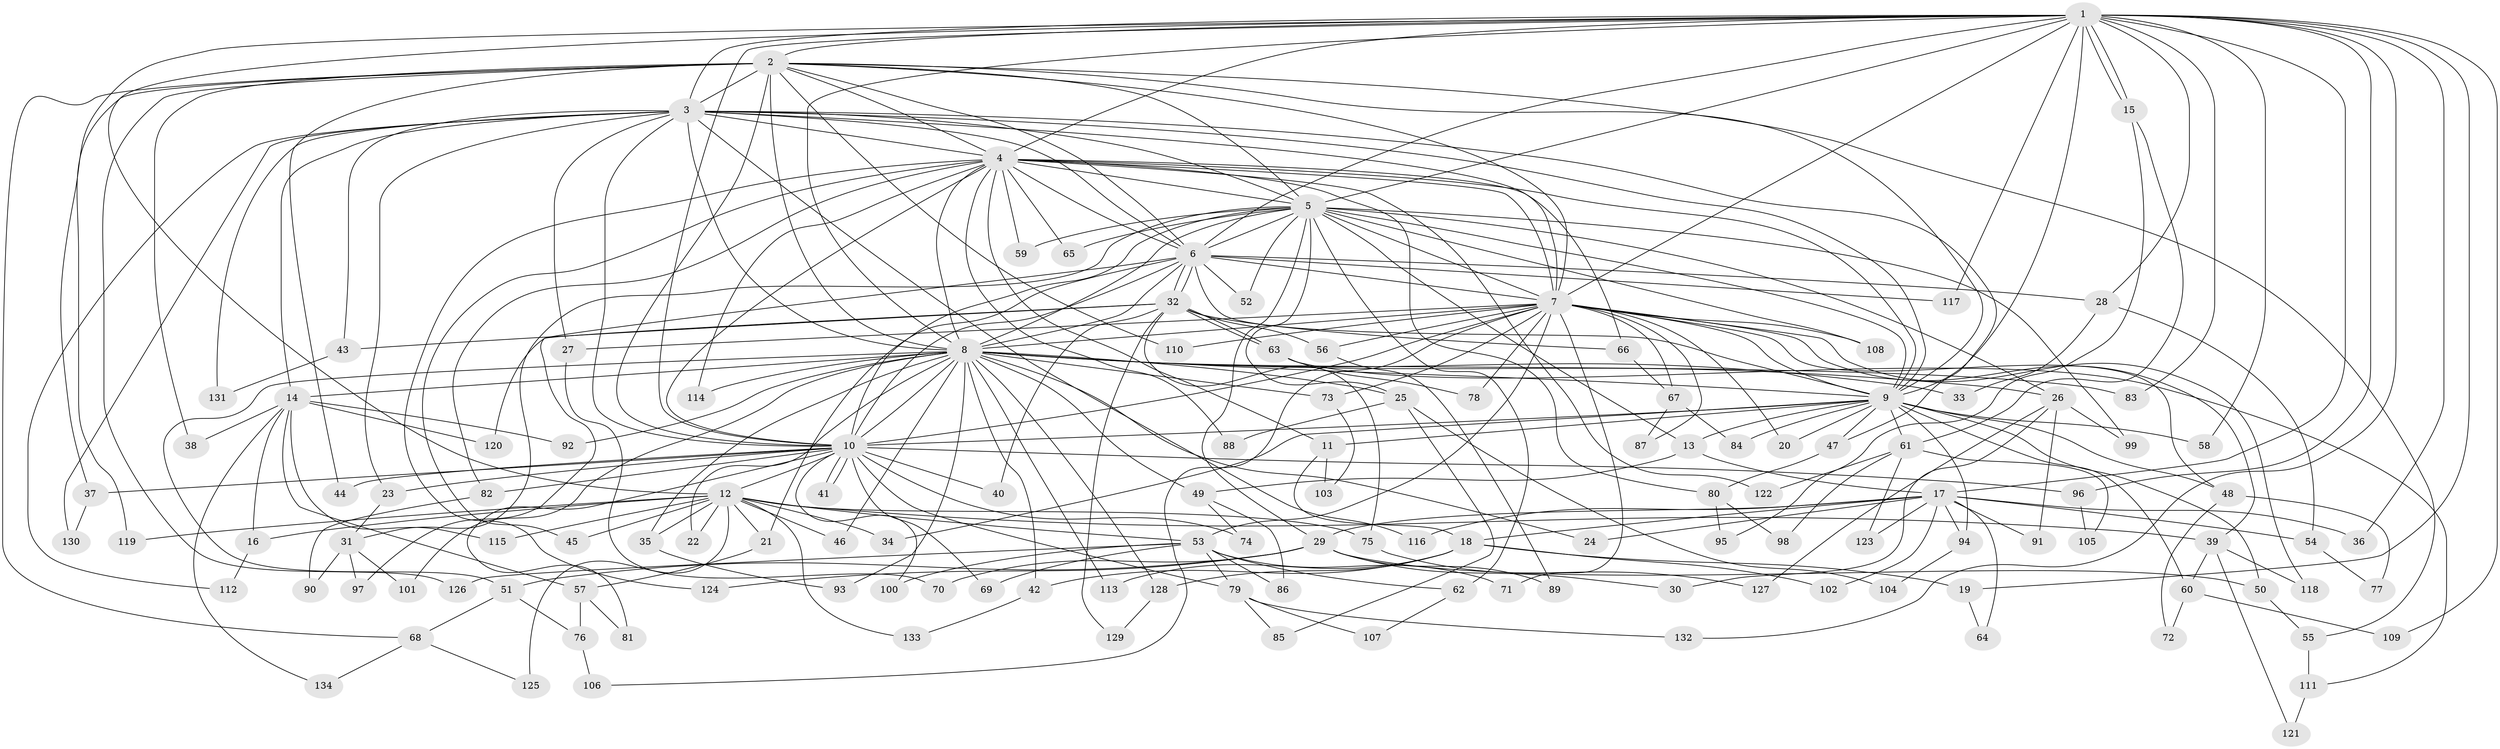 // Generated by graph-tools (version 1.1) at 2025/25/03/09/25 03:25:45]
// undirected, 134 vertices, 293 edges
graph export_dot {
graph [start="1"]
  node [color=gray90,style=filled];
  1;
  2;
  3;
  4;
  5;
  6;
  7;
  8;
  9;
  10;
  11;
  12;
  13;
  14;
  15;
  16;
  17;
  18;
  19;
  20;
  21;
  22;
  23;
  24;
  25;
  26;
  27;
  28;
  29;
  30;
  31;
  32;
  33;
  34;
  35;
  36;
  37;
  38;
  39;
  40;
  41;
  42;
  43;
  44;
  45;
  46;
  47;
  48;
  49;
  50;
  51;
  52;
  53;
  54;
  55;
  56;
  57;
  58;
  59;
  60;
  61;
  62;
  63;
  64;
  65;
  66;
  67;
  68;
  69;
  70;
  71;
  72;
  73;
  74;
  75;
  76;
  77;
  78;
  79;
  80;
  81;
  82;
  83;
  84;
  85;
  86;
  87;
  88;
  89;
  90;
  91;
  92;
  93;
  94;
  95;
  96;
  97;
  98;
  99;
  100;
  101;
  102;
  103;
  104;
  105;
  106;
  107;
  108;
  109;
  110;
  111;
  112;
  113;
  114;
  115;
  116;
  117;
  118;
  119;
  120;
  121;
  122;
  123;
  124;
  125;
  126;
  127;
  128;
  129;
  130;
  131;
  132;
  133;
  134;
  1 -- 2;
  1 -- 3;
  1 -- 4;
  1 -- 5;
  1 -- 6;
  1 -- 7;
  1 -- 8;
  1 -- 9;
  1 -- 10;
  1 -- 12;
  1 -- 15;
  1 -- 15;
  1 -- 17;
  1 -- 19;
  1 -- 28;
  1 -- 36;
  1 -- 37;
  1 -- 58;
  1 -- 83;
  1 -- 96;
  1 -- 109;
  1 -- 117;
  1 -- 132;
  2 -- 3;
  2 -- 4;
  2 -- 5;
  2 -- 6;
  2 -- 7;
  2 -- 8;
  2 -- 9;
  2 -- 10;
  2 -- 38;
  2 -- 44;
  2 -- 55;
  2 -- 68;
  2 -- 110;
  2 -- 119;
  2 -- 126;
  3 -- 4;
  3 -- 5;
  3 -- 6;
  3 -- 7;
  3 -- 8;
  3 -- 9;
  3 -- 10;
  3 -- 14;
  3 -- 23;
  3 -- 27;
  3 -- 43;
  3 -- 47;
  3 -- 112;
  3 -- 116;
  3 -- 130;
  3 -- 131;
  4 -- 5;
  4 -- 6;
  4 -- 7;
  4 -- 8;
  4 -- 9;
  4 -- 10;
  4 -- 11;
  4 -- 45;
  4 -- 59;
  4 -- 65;
  4 -- 66;
  4 -- 80;
  4 -- 82;
  4 -- 88;
  4 -- 114;
  4 -- 122;
  4 -- 124;
  5 -- 6;
  5 -- 7;
  5 -- 8;
  5 -- 9;
  5 -- 10;
  5 -- 13;
  5 -- 25;
  5 -- 26;
  5 -- 29;
  5 -- 31;
  5 -- 52;
  5 -- 59;
  5 -- 62;
  5 -- 65;
  5 -- 99;
  5 -- 108;
  6 -- 7;
  6 -- 8;
  6 -- 9;
  6 -- 10;
  6 -- 21;
  6 -- 28;
  6 -- 32;
  6 -- 32;
  6 -- 52;
  6 -- 97;
  6 -- 117;
  7 -- 8;
  7 -- 9;
  7 -- 10;
  7 -- 20;
  7 -- 27;
  7 -- 39;
  7 -- 48;
  7 -- 53;
  7 -- 56;
  7 -- 67;
  7 -- 71;
  7 -- 73;
  7 -- 78;
  7 -- 87;
  7 -- 106;
  7 -- 108;
  7 -- 110;
  7 -- 118;
  8 -- 9;
  8 -- 10;
  8 -- 14;
  8 -- 22;
  8 -- 24;
  8 -- 25;
  8 -- 26;
  8 -- 33;
  8 -- 35;
  8 -- 42;
  8 -- 46;
  8 -- 49;
  8 -- 51;
  8 -- 73;
  8 -- 83;
  8 -- 92;
  8 -- 93;
  8 -- 101;
  8 -- 113;
  8 -- 114;
  8 -- 128;
  9 -- 10;
  9 -- 11;
  9 -- 13;
  9 -- 20;
  9 -- 34;
  9 -- 47;
  9 -- 48;
  9 -- 50;
  9 -- 58;
  9 -- 60;
  9 -- 61;
  9 -- 84;
  9 -- 94;
  10 -- 12;
  10 -- 23;
  10 -- 37;
  10 -- 40;
  10 -- 41;
  10 -- 41;
  10 -- 44;
  10 -- 69;
  10 -- 74;
  10 -- 79;
  10 -- 81;
  10 -- 82;
  10 -- 96;
  10 -- 100;
  11 -- 18;
  11 -- 103;
  12 -- 16;
  12 -- 21;
  12 -- 22;
  12 -- 34;
  12 -- 35;
  12 -- 39;
  12 -- 45;
  12 -- 46;
  12 -- 53;
  12 -- 75;
  12 -- 115;
  12 -- 119;
  12 -- 125;
  12 -- 133;
  13 -- 17;
  13 -- 49;
  14 -- 16;
  14 -- 38;
  14 -- 57;
  14 -- 92;
  14 -- 115;
  14 -- 120;
  14 -- 134;
  15 -- 61;
  15 -- 95;
  16 -- 112;
  17 -- 18;
  17 -- 24;
  17 -- 29;
  17 -- 36;
  17 -- 54;
  17 -- 64;
  17 -- 91;
  17 -- 94;
  17 -- 102;
  17 -- 116;
  17 -- 123;
  18 -- 19;
  18 -- 42;
  18 -- 102;
  18 -- 113;
  18 -- 128;
  19 -- 64;
  21 -- 57;
  23 -- 31;
  25 -- 85;
  25 -- 88;
  25 -- 104;
  26 -- 30;
  26 -- 91;
  26 -- 99;
  26 -- 127;
  27 -- 70;
  28 -- 33;
  28 -- 54;
  29 -- 30;
  29 -- 50;
  29 -- 51;
  29 -- 70;
  29 -- 89;
  29 -- 124;
  31 -- 90;
  31 -- 97;
  31 -- 101;
  32 -- 40;
  32 -- 43;
  32 -- 56;
  32 -- 63;
  32 -- 63;
  32 -- 66;
  32 -- 75;
  32 -- 120;
  32 -- 129;
  35 -- 93;
  37 -- 130;
  39 -- 60;
  39 -- 118;
  39 -- 121;
  42 -- 133;
  43 -- 131;
  47 -- 80;
  48 -- 72;
  48 -- 77;
  49 -- 74;
  49 -- 86;
  50 -- 55;
  51 -- 68;
  51 -- 76;
  53 -- 62;
  53 -- 69;
  53 -- 71;
  53 -- 79;
  53 -- 86;
  53 -- 100;
  53 -- 126;
  54 -- 77;
  55 -- 111;
  56 -- 89;
  57 -- 76;
  57 -- 81;
  60 -- 72;
  60 -- 109;
  61 -- 98;
  61 -- 105;
  61 -- 122;
  61 -- 123;
  62 -- 107;
  63 -- 78;
  63 -- 111;
  66 -- 67;
  67 -- 84;
  67 -- 87;
  68 -- 125;
  68 -- 134;
  73 -- 103;
  75 -- 127;
  76 -- 106;
  79 -- 85;
  79 -- 107;
  79 -- 132;
  80 -- 95;
  80 -- 98;
  82 -- 90;
  94 -- 104;
  96 -- 105;
  111 -- 121;
  128 -- 129;
}
